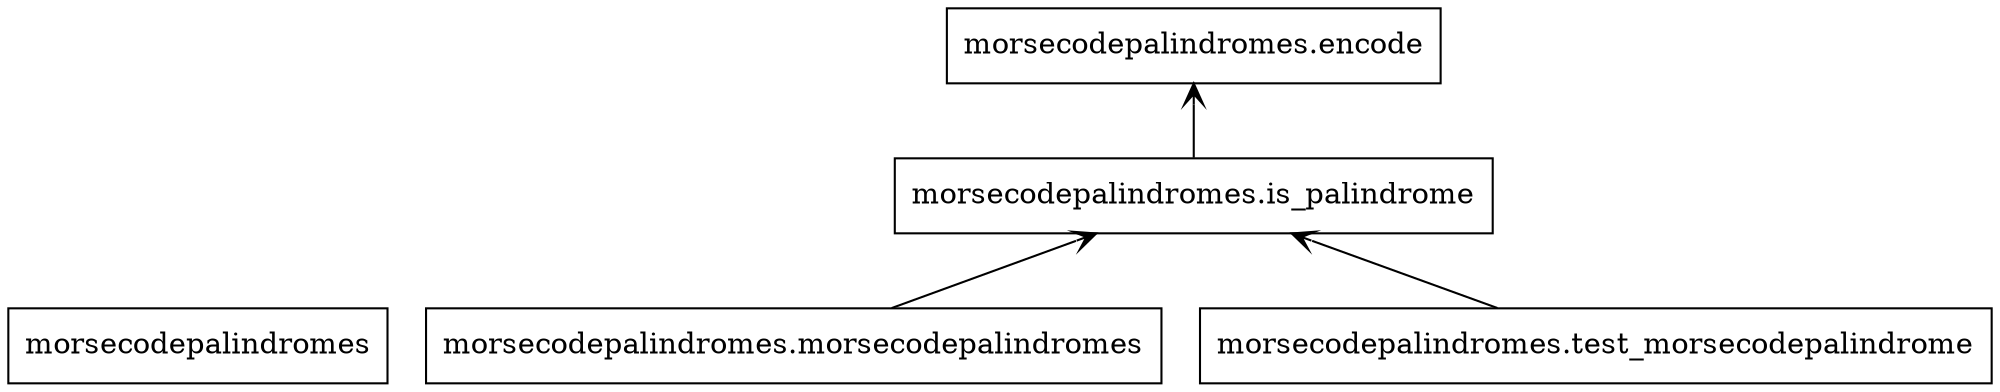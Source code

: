 digraph "packages_morsecodepalindromes" {
rankdir=BT
charset="utf-8"
"morsecodepalindromes" [color="black", label=<morsecodepalindromes>, shape="box", style="solid"];
"morsecodepalindromes.encode" [color="black", label=<morsecodepalindromes.encode>, shape="box", style="solid"];
"morsecodepalindromes.is_palindrome" [color="black", label=<morsecodepalindromes.is_palindrome>, shape="box", style="solid"];
"morsecodepalindromes.morsecodepalindromes" [color="black", label=<morsecodepalindromes.morsecodepalindromes>, shape="box", style="solid"];
"morsecodepalindromes.test_morsecodepalindrome" [color="black", label=<morsecodepalindromes.test_morsecodepalindrome>, shape="box", style="solid"];
"morsecodepalindromes.is_palindrome" -> "morsecodepalindromes.encode" [arrowhead="open", arrowtail="none"];
"morsecodepalindromes.morsecodepalindromes" -> "morsecodepalindromes.is_palindrome" [arrowhead="open", arrowtail="none"];
"morsecodepalindromes.test_morsecodepalindrome" -> "morsecodepalindromes.is_palindrome" [arrowhead="open", arrowtail="none"];
}
